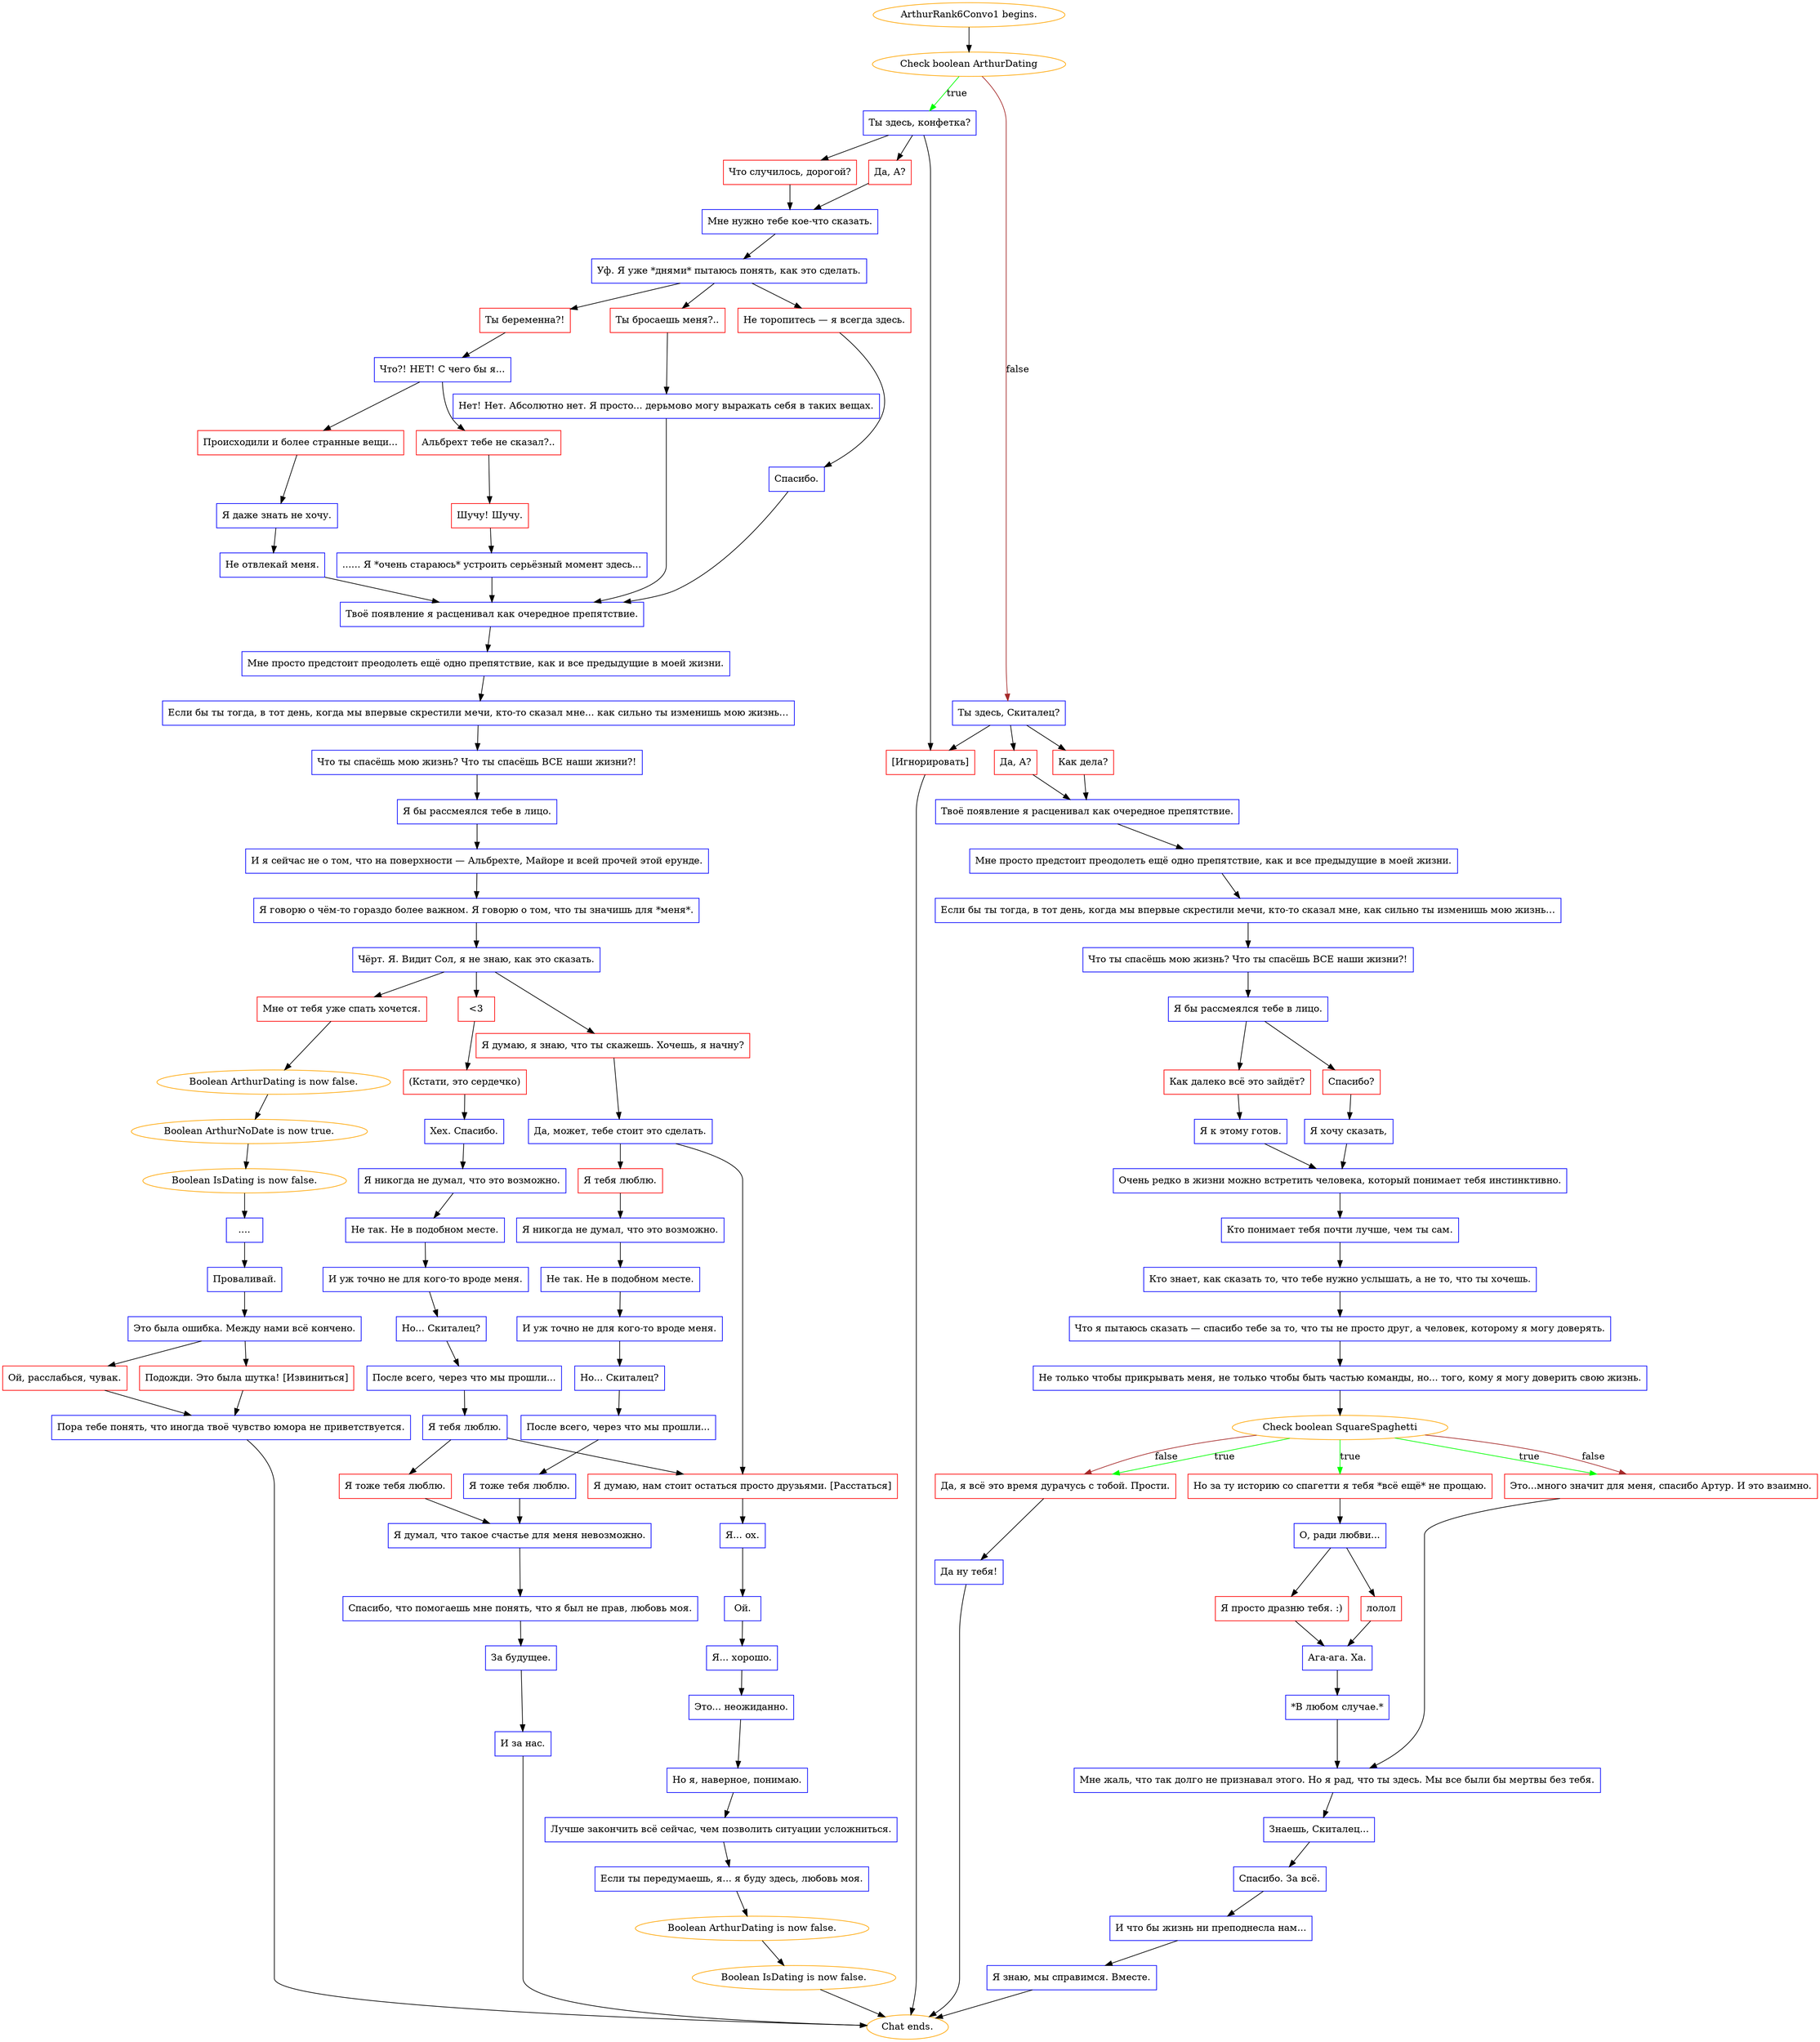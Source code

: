 digraph {
	"ArthurRank6Convo1 begins." [color=orange];
		"ArthurRank6Convo1 begins." -> j9397336;
	j9397336 [label="Check boolean ArthurDating",color=orange];
		j9397336 -> j781223290 [label=true,color=green];
		j9397336 -> j2216502151 [label=false,color=brown];
	j781223290 [label="Ты здесь, конфетка?",shape=box,color=blue];
		j781223290 -> j3608243603;
		j781223290 -> j3812441132;
		j781223290 -> j3456118237;
	j2216502151 [label="Ты здесь, Скиталец?",shape=box,color=blue];
		j2216502151 -> j467773276;
		j2216502151 -> j184987528;
		j2216502151 -> j3456118237;
	j3608243603 [label="Да, А?",shape=box,color=red];
		j3608243603 -> j2816439390;
	j3812441132 [label="Что случилось, дорогой?",shape=box,color=red];
		j3812441132 -> j2816439390;
	j3456118237 [label="[Игнорировать]",shape=box,color=red];
		j3456118237 -> "Chat ends.";
	j467773276 [label="Как дела?",shape=box,color=red];
		j467773276 -> j3438464108;
	j184987528 [label="Да, А?",shape=box,color=red];
		j184987528 -> j3438464108;
	j2816439390 [label="Мне нужно тебе кое-что сказать.",shape=box,color=blue];
		j2816439390 -> j573273220;
	"Chat ends." [color=orange];
	j3438464108 [label="Твоё появление я расценивал как очередное препятствие.",shape=box,color=blue];
		j3438464108 -> j2114086144;
	j573273220 [label="Уф. Я уже *днями* пытаюсь понять, как это сделать.",shape=box,color=blue];
		j573273220 -> j4225065889;
		j573273220 -> j3171777435;
		j573273220 -> j1417969599;
	j2114086144 [label="Мне просто предстоит преодолеть ещё одно препятствие, как и все предыдущие в моей жизни.",shape=box,color=blue];
		j2114086144 -> j3256123975;
	j4225065889 [label="Ты беременна?!",shape=box,color=red];
		j4225065889 -> j3434007374;
	j3171777435 [label="Ты бросаешь меня?..",shape=box,color=red];
		j3171777435 -> j1626172095;
	j1417969599 [label="Не торопитесь — я всегда здесь.",shape=box,color=red];
		j1417969599 -> j1860123185;
	j3256123975 [label="Если бы ты тогда, в тот день, когда мы впервые скрестили мечи, кто-то сказал мне, как сильно ты изменишь мою жизнь…",shape=box,color=blue];
		j3256123975 -> j4036615766;
	j3434007374 [label="Что?! НЕТ! С чего бы я...",shape=box,color=blue];
		j3434007374 -> j4291884606;
		j3434007374 -> j1564892096;
	j1626172095 [label="Нет! Нет. Абсолютно нет. Я просто... дерьмово могу выражать себя в таких вещах.",shape=box,color=blue];
		j1626172095 -> j2665730561;
	j1860123185 [label="Спасибо.",shape=box,color=blue];
		j1860123185 -> j2665730561;
	j4036615766 [label="Что ты спасёшь мою жизнь? Что ты спасёшь ВСЕ наши жизни?!",shape=box,color=blue];
		j4036615766 -> j2686265040;
	j4291884606 [label="Происходили и более странные вещи...",shape=box,color=red];
		j4291884606 -> j3171291367;
	j1564892096 [label="Альбрехт тебе не сказал?..",shape=box,color=red];
		j1564892096 -> j3259879120;
	j2665730561 [label="Твоё появление я расценивал как очередное препятствие.",shape=box,color=blue];
		j2665730561 -> j1853121453;
	j2686265040 [label="Я бы рассмеялся тебе в лицо.",shape=box,color=blue];
		j2686265040 -> j1677995197;
		j2686265040 -> j2462811880;
	j3171291367 [label="Я даже знать не хочу.",shape=box,color=blue];
		j3171291367 -> j3831606124;
	j3259879120 [label="Шучу! Шучу.",shape=box,color=red];
		j3259879120 -> j3055796035;
	j1853121453 [label="Мне просто предстоит преодолеть ещё одно препятствие, как и все предыдущие в моей жизни.",shape=box,color=blue];
		j1853121453 -> j4052395688;
	j1677995197 [label="Спасибо?",shape=box,color=red];
		j1677995197 -> j3900362033;
	j2462811880 [label="Как далеко всё это зайдёт?",shape=box,color=red];
		j2462811880 -> j1423337621;
	j3831606124 [label="Не отвлекай меня.",shape=box,color=blue];
		j3831606124 -> j2665730561;
	j3055796035 [label="...... Я *очень стараюсь* устроить серьёзный момент здесь...",shape=box,color=blue];
		j3055796035 -> j2665730561;
	j4052395688 [label="Если бы ты тогда, в тот день, когда мы впервые скрестили мечи, кто-то сказал мне... как сильно ты изменишь мою жизнь…",shape=box,color=blue];
		j4052395688 -> j3579734084;
	j3900362033 [label="Я хочу сказать,",shape=box,color=blue];
		j3900362033 -> j607958874;
	j1423337621 [label="Я к этому готов.",shape=box,color=blue];
		j1423337621 -> j607958874;
	j3579734084 [label="Что ты спасёшь мою жизнь? Что ты спасёшь ВСЕ наши жизни?!",shape=box,color=blue];
		j3579734084 -> j3395616879;
	j607958874 [label="Очень редко в жизни можно встретить человека, который понимает тебя инстинктивно.",shape=box,color=blue];
		j607958874 -> j2258583159;
	j3395616879 [label="Я бы рассмеялся тебе в лицо.",shape=box,color=blue];
		j3395616879 -> j1416907060;
	j2258583159 [label="Кто понимает тебя почти лучше, чем ты сам.",shape=box,color=blue];
		j2258583159 -> j1983613940;
	j1416907060 [label="И я сейчас не о том, что на поверхности — Альбрехте, Майоре и всей прочей этой ерунде.",shape=box,color=blue];
		j1416907060 -> j2624885133;
	j1983613940 [label="Кто знает, как сказать то, что тебе нужно услышать, а не то, что ты хочешь.",shape=box,color=blue];
		j1983613940 -> j2523125369;
	j2624885133 [label="Я говорю о чём-то гораздо более важном. Я говорю о том, что ты значишь для *меня*.",shape=box,color=blue];
		j2624885133 -> j799883358;
	j2523125369 [label="Что я пытаюсь сказать — спасибо тебе за то, что ты не просто друг, а человек, которому я могу доверять.",shape=box,color=blue];
		j2523125369 -> j1290203711;
	j799883358 [label="Чёрт. Я. Видит Сол, я не знаю, как это сказать.",shape=box,color=blue];
		j799883358 -> j2891839806;
		j799883358 -> j4028765581;
		j799883358 -> j1421488630;
	j1290203711 [label="Не только чтобы прикрывать меня, не только чтобы быть частью команды, но... того, кому я могу доверить свою жизнь.",shape=box,color=blue];
		j1290203711 -> j2910686797;
	j2891839806 [label="Я думаю, я знаю, что ты скажешь. Хочешь, я начну?",shape=box,color=red];
		j2891839806 -> j4061440166;
	j4028765581 [label="<3",shape=box,color=red];
		j4028765581 -> j3978961458;
	j1421488630 [label="Мне от тебя уже спать хочется.",shape=box,color=red];
		j1421488630 -> j2089473027;
	j2910686797 [label="Check boolean SquareSpaghetti",color=orange];
		j2910686797 -> j3275478565 [label=true,color=green];
		j2910686797 -> j4163796049 [label=true,color=green];
		j2910686797 -> j5553745 [label=true,color=green];
		j2910686797 -> j4163796049 [label=false,color=brown];
		j2910686797 -> j5553745 [label=false,color=brown];
	j4061440166 [label="Да, может, тебе стоит это сделать.",shape=box,color=blue];
		j4061440166 -> j910938711;
		j4061440166 -> j4074465639;
	j3978961458 [label="(Кстати, это сердечко)",shape=box,color=red];
		j3978961458 -> j1469020425;
	j2089473027 [label="Boolean ArthurDating is now false.",color=orange];
		j2089473027 -> j1996728647;
	j3275478565 [label="Но за ту историю со спагетти я тебя *всё ещё* не прощаю.",shape=box,color=red];
		j3275478565 -> j4203461467;
	j4163796049 [label="Это...много значит для меня, спасибо Артур. И это взаимно.",shape=box,color=red];
		j4163796049 -> j2293504003;
	j5553745 [label="Да, я всё это время дурачусь с тобой. Прости.",shape=box,color=red];
		j5553745 -> j3034402172;
	j910938711 [label="Я тебя люблю.",shape=box,color=red];
		j910938711 -> j2698388606;
	j4074465639 [label="Я думаю, нам стоит остаться просто друзьями. [Расстаться]",shape=box,color=red];
		j4074465639 -> j1509469305;
	j1469020425 [label="Хех. Спасибо.",shape=box,color=blue];
		j1469020425 -> j70305936;
	j1996728647 [label="Boolean ArthurNoDate is now true.",color=orange];
		j1996728647 -> j3395865436;
	j4203461467 [label="О, ради любви...",shape=box,color=blue];
		j4203461467 -> j1627909818;
		j4203461467 -> j3450469250;
	j2293504003 [label="Мне жаль, что так долго не признавал этого. Но я рад, что ты здесь. Мы все были бы мертвы без тебя.",shape=box,color=blue];
		j2293504003 -> j1686600111;
	j3034402172 [label="Да ну тебя!",shape=box,color=blue];
		j3034402172 -> "Chat ends.";
	j2698388606 [label="Я никогда не думал, что это возможно.",shape=box,color=blue];
		j2698388606 -> j2784291992;
	j1509469305 [label="Я... ох.",shape=box,color=blue];
		j1509469305 -> j1433794827;
	j70305936 [label="Я никогда не думал, что это возможно.",shape=box,color=blue];
		j70305936 -> j872487303;
	j3395865436 [label="Boolean IsDating is now false.",color=orange];
		j3395865436 -> j2550141538;
	j1627909818 [label="лолол",shape=box,color=red];
		j1627909818 -> j145806438;
	j3450469250 [label="Я просто дразню тебя. :)",shape=box,color=red];
		j3450469250 -> j145806438;
	j1686600111 [label="Знаешь, Скиталец...",shape=box,color=blue];
		j1686600111 -> j597697289;
	j2784291992 [label="Не так. Не в подобном месте.",shape=box,color=blue];
		j2784291992 -> j1323183939;
	j1433794827 [label="Ой.",shape=box,color=blue];
		j1433794827 -> j1854353544;
	j872487303 [label="Не так. Не в подобном месте.",shape=box,color=blue];
		j872487303 -> j1595940184;
	j2550141538 [label="....",shape=box,color=blue];
		j2550141538 -> j477419635;
	j145806438 [label="Ага-ага. Ха.",shape=box,color=blue];
		j145806438 -> j3663338630;
	j597697289 [label="Спасибо. За всё.",shape=box,color=blue];
		j597697289 -> j3634966322;
	j1323183939 [label="И уж точно не для кого-то вроде меня.",shape=box,color=blue];
		j1323183939 -> j260353711;
	j1854353544 [label="Я... хорошо.",shape=box,color=blue];
		j1854353544 -> j1190525866;
	j1595940184 [label="И уж точно не для кого-то вроде меня.",shape=box,color=blue];
		j1595940184 -> j1014833343;
	j477419635 [label="Проваливай.",shape=box,color=blue];
		j477419635 -> j3753279436;
	j3663338630 [label="*В любом случае.*",shape=box,color=blue];
		j3663338630 -> j2293504003;
	j3634966322 [label="И что бы жизнь ни преподнесла нам...",shape=box,color=blue];
		j3634966322 -> j1261797251;
	j260353711 [label="Но... Скиталец?",shape=box,color=blue];
		j260353711 -> j2113930484;
	j1190525866 [label="Это... неожиданно.",shape=box,color=blue];
		j1190525866 -> j2704316624;
	j1014833343 [label="Но... Скиталец?",shape=box,color=blue];
		j1014833343 -> j859000398;
	j3753279436 [label="Это была ошибка. Между нами всё кончено.",shape=box,color=blue];
		j3753279436 -> j40495309;
		j3753279436 -> j3746170632;
	j1261797251 [label="Я знаю, мы справимся. Вместе.",shape=box,color=blue];
		j1261797251 -> "Chat ends.";
	j2113930484 [label="После всего, через что мы прошли...",shape=box,color=blue];
		j2113930484 -> j2819839322;
	j2704316624 [label="Но я, наверное, понимаю.",shape=box,color=blue];
		j2704316624 -> j2936170007;
	j859000398 [label="После всего, через что мы прошли...",shape=box,color=blue];
		j859000398 -> j3740809628;
	j40495309 [label="Подожди. Это была шутка! [Извиниться]",shape=box,color=red];
		j40495309 -> j3389291639;
	j3746170632 [label="Ой, расслабься, чувак.",shape=box,color=red];
		j3746170632 -> j3389291639;
	j2819839322 [label="Я тоже тебя люблю.",shape=box,color=blue];
		j2819839322 -> j2749153193;
	j2936170007 [label="Лучше закончить всё сейчас, чем позволить ситуации усложниться.",shape=box,color=blue];
		j2936170007 -> j3094664500;
	j3740809628 [label="Я тебя люблю.",shape=box,color=blue];
		j3740809628 -> j3190171206;
		j3740809628 -> j4074465639;
	j3389291639 [label="Пора тебе понять, что иногда твоё чувство юмора не приветствуется.",shape=box,color=blue];
		j3389291639 -> "Chat ends.";
	j2749153193 [label="Я думал, что такое счастье для меня невозможно.",shape=box,color=blue];
		j2749153193 -> j2508786491;
	j3094664500 [label="Если ты передумаешь, я... я буду здесь, любовь моя.",shape=box,color=blue];
		j3094664500 -> j2178789389;
	j3190171206 [label="Я тоже тебя люблю.",shape=box,color=red];
		j3190171206 -> j2749153193;
	j2508786491 [label="Спасибо, что помогаешь мне понять, что я был не прав, любовь моя.",shape=box,color=blue];
		j2508786491 -> j3152853075;
	j2178789389 [label="Boolean ArthurDating is now false.",color=orange];
		j2178789389 -> j178902881;
	j3152853075 [label="За будущее.",shape=box,color=blue];
		j3152853075 -> j1163999938;
	j178902881 [label="Boolean IsDating is now false.",color=orange];
		j178902881 -> "Chat ends.";
	j1163999938 [label="И за нас.",shape=box,color=blue];
		j1163999938 -> "Chat ends.";
}